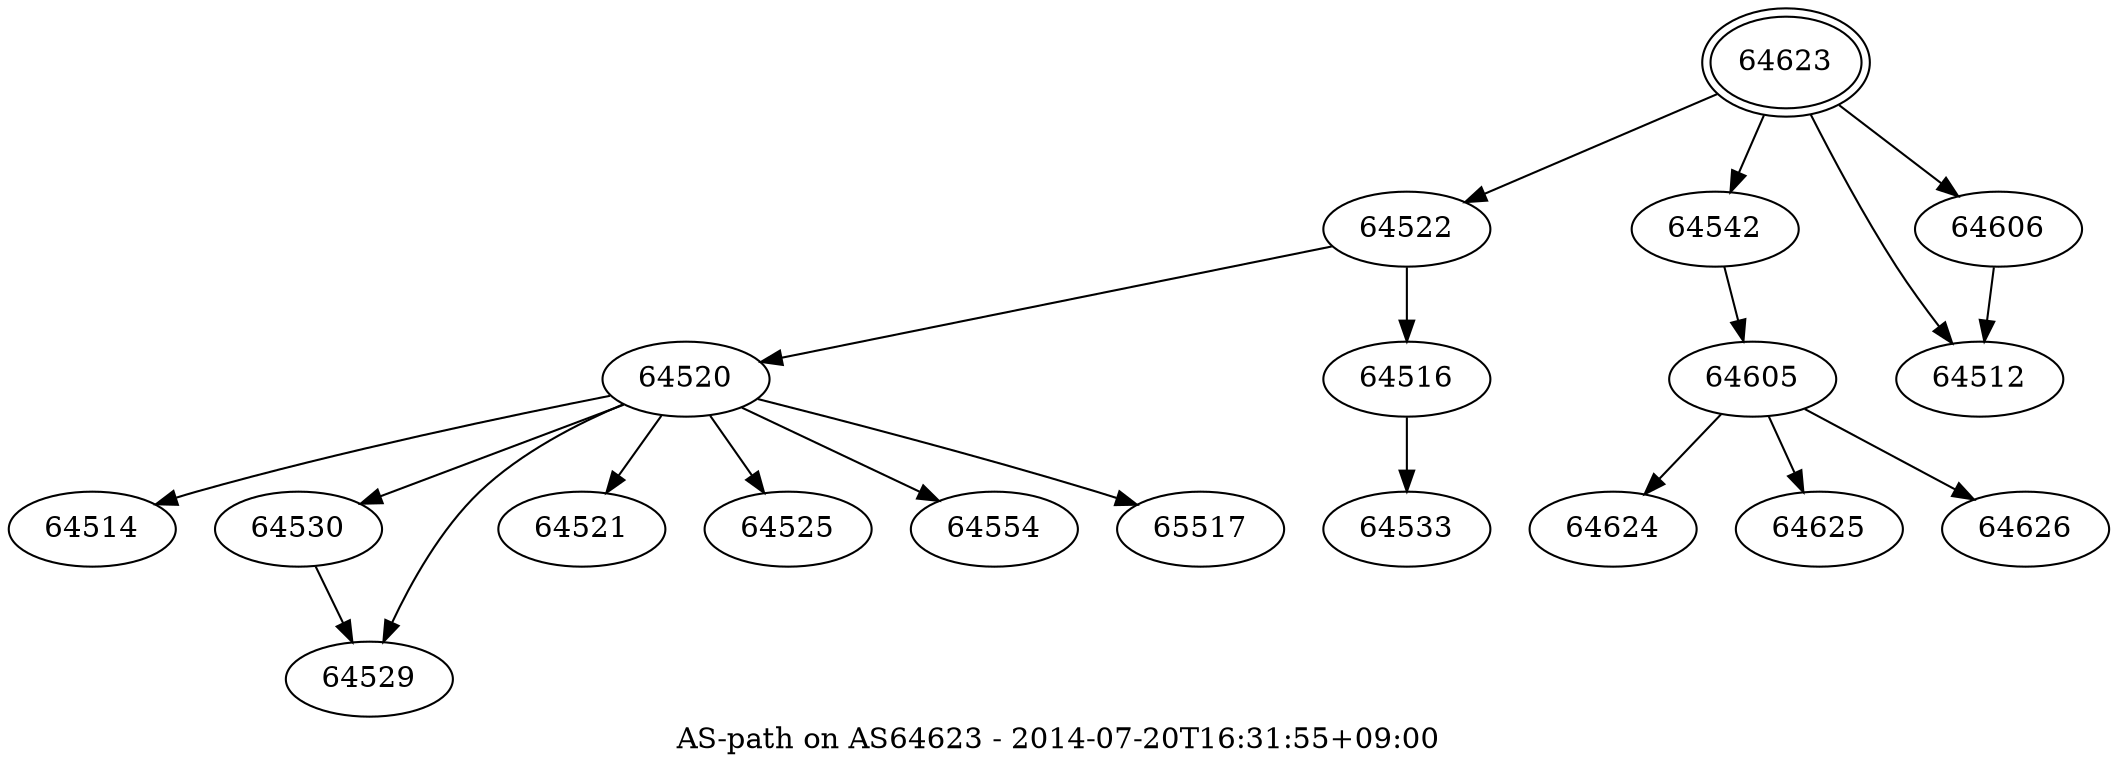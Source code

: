 digraph aspath {
	graph [bb="0,0,848,355",
		center="",
		label="AS-path on AS64623 - 2014-07-20T16:31:55+09:00",
		lheight=0.21,
		lp="424,11.5",
		lwidth=4.00
	];
	node [label="\N"];
	64623	 [height=0.61111,
		label=64623,
		peripheries=2,
		pos="680,333",
		width=1.0069];
	64522	 [height=0.5,
		label=64522,
		pos="567,257",
		width=0.89579];
	64623 -> 64522	 [pos="e,587.15,271.2 656.04,316.31 638.36,304.73 614.25,288.94 595.57,276.71"];
	64542	 [height=0.5,
		label=64542,
		pos="650,257",
		width=0.89579];
	64623 -> 64542	 [pos="e,656.9,275.01 671.64,311.39 668.27,303.06 664.33,293.34 660.74,284.5"];
	64512	 [height=0.5,
		label=64512,
		pos="760,185",
		width=0.89579];
	64623 -> 64512	 [pos="e,750.04,202.6 690.45,311.54 700.2,292.6 715.26,263.73 729,239 734.07,229.87 739.8,219.97 744.94,211.22"];
	64606	 [height=0.5,
		label=64606,
		pos="770,257",
		width=0.89579];
	64623 -> 64606	 [pos="e,752.57,272.33 700.87,314.84 713.98,304.06 730.97,290.09 744.83,278.7"];
	64520	 [height=0.5,
		label=64520,
		pos="276,185",
		width=0.89579];
	64522 -> 64520	 [pos="e,305.28,193.04 538.03,249.03 485.44,236.38 374.23,209.63 315.01,195.38"];
	64516	 [height=0.5,
		label=64516,
		pos="567,185",
		width=0.89579];
	64522 -> 64516	 [pos="e,567,203.1 567,238.7 567,230.98 567,221.71 567,213.11"];
	64514	 [height=0.5,
		label=64514,
		pos="32,113",
		width=0.89579];
	64520 -> 64514	 [pos="e,56.678,124.6 246.55,177.52 206.91,168.52 134.39,151.05 74,131 71.429,130.15 68.79,129.21 66.147,128.24"];
	64530	 [height=0.5,
		label=64530,
		pos="115,113",
		width=0.89579];
	64520 -> 64530	 [pos="e,139.57,124.68 251.2,173.22 223.82,161.31 179.58,142.08 148.98,128.77"];
	64529	 [height=0.5,
		label=64529,
		pos="145,41",
		width=0.89579];
	64520 -> 64529	 [pos="e,151.37,58.978 252.2,172.7 234.51,163.4 210.64,148.86 194,131 176.9,112.65 163.68,87.221 155.3,68.243"];
	64521	 [height=0.5,
		label=64521,
		pos="235,113",
		width=0.89579];
	64520 -> 64521	 [pos="e,244.74,130.63 266.49,167.76 261.54,159.32 255.38,148.8 249.83,139.31"];
	64525	 [height=0.5,
		label=64525,
		pos="318,113",
		width=0.89579];
	64520 -> 64525	 [pos="e,308.02,130.63 285.74,167.76 290.81,159.32 297.12,148.8 302.81,139.31"];
	64554	 [height=0.5,
		label=64554,
		pos="401,113",
		width=0.89579];
	64520 -> 64554	 [pos="e,378.74,126.47 298.06,171.65 318.02,160.47 347.62,143.89 369.96,131.38"];
	65517	 [height=0.5,
		label=65517,
		pos="484,113",
		width=0.89579];
	64520 -> 65517	 [pos="e,458.8,124.56 303.83,175.82 336.97,165.91 393.92,148.38 442,131 444.4,130.13 446.86,129.22 449.33,128.27"];
	64530 -> 64529	 [pos="e,137.73,58.956 122.11,95.411 125.57,87.335 129.82,77.431 133.71,68.355"];
	64533	 [height=0.5,
		label=64533,
		pos="567,113",
		width=0.89579];
	64516 -> 64533	 [pos="e,567,131.1 567,166.7 567,158.98 567,149.71 567,141.11"];
	64605	 [height=0.5,
		label=64605,
		pos="659,185",
		width=0.89579];
	64542 -> 64605	 [pos="e,656.8,203.1 652.22,238.7 653.22,230.98 654.41,221.71 655.51,213.11"];
	64624	 [height=0.5,
		label=64624,
		pos="650,113",
		width=0.89579];
	64605 -> 64624	 [pos="e,652.2,131.1 656.78,166.7 655.78,158.98 654.59,149.71 653.49,141.11"];
	64625	 [height=0.5,
		label=64625,
		pos="733,113",
		width=0.89579];
	64605 -> 64625	 [pos="e,717.33,128.82 674.69,169.15 684.9,159.5 698.38,146.75 709.81,135.94"];
	64626	 [height=0.5,
		label=64626,
		pos="816,113",
		width=0.89579];
	64605 -> 64626	 [pos="e,791.64,124.86 683.53,173.06 710.15,161.2 752.8,142.18 782.49,128.94"];
	64606 -> 64512	 [pos="e,762.44,203.1 767.53,238.7 766.43,230.98 765.1,221.71 763.87,213.11"];
}
